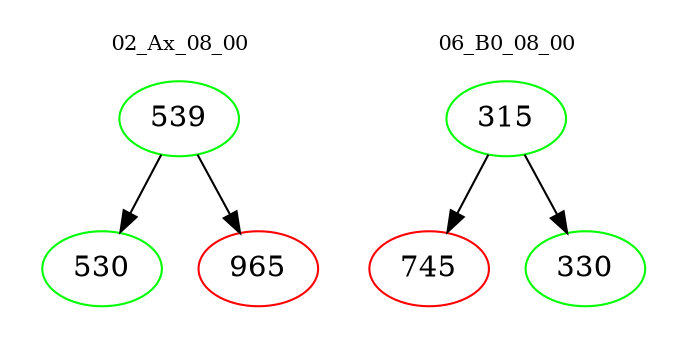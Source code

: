 digraph{
subgraph cluster_0 {
color = white
label = "02_Ax_08_00";
fontsize=10;
T0_539 [label="539", color="green"]
T0_539 -> T0_530 [color="black"]
T0_530 [label="530", color="green"]
T0_539 -> T0_965 [color="black"]
T0_965 [label="965", color="red"]
}
subgraph cluster_1 {
color = white
label = "06_B0_08_00";
fontsize=10;
T1_315 [label="315", color="green"]
T1_315 -> T1_745 [color="black"]
T1_745 [label="745", color="red"]
T1_315 -> T1_330 [color="black"]
T1_330 [label="330", color="green"]
}
}
